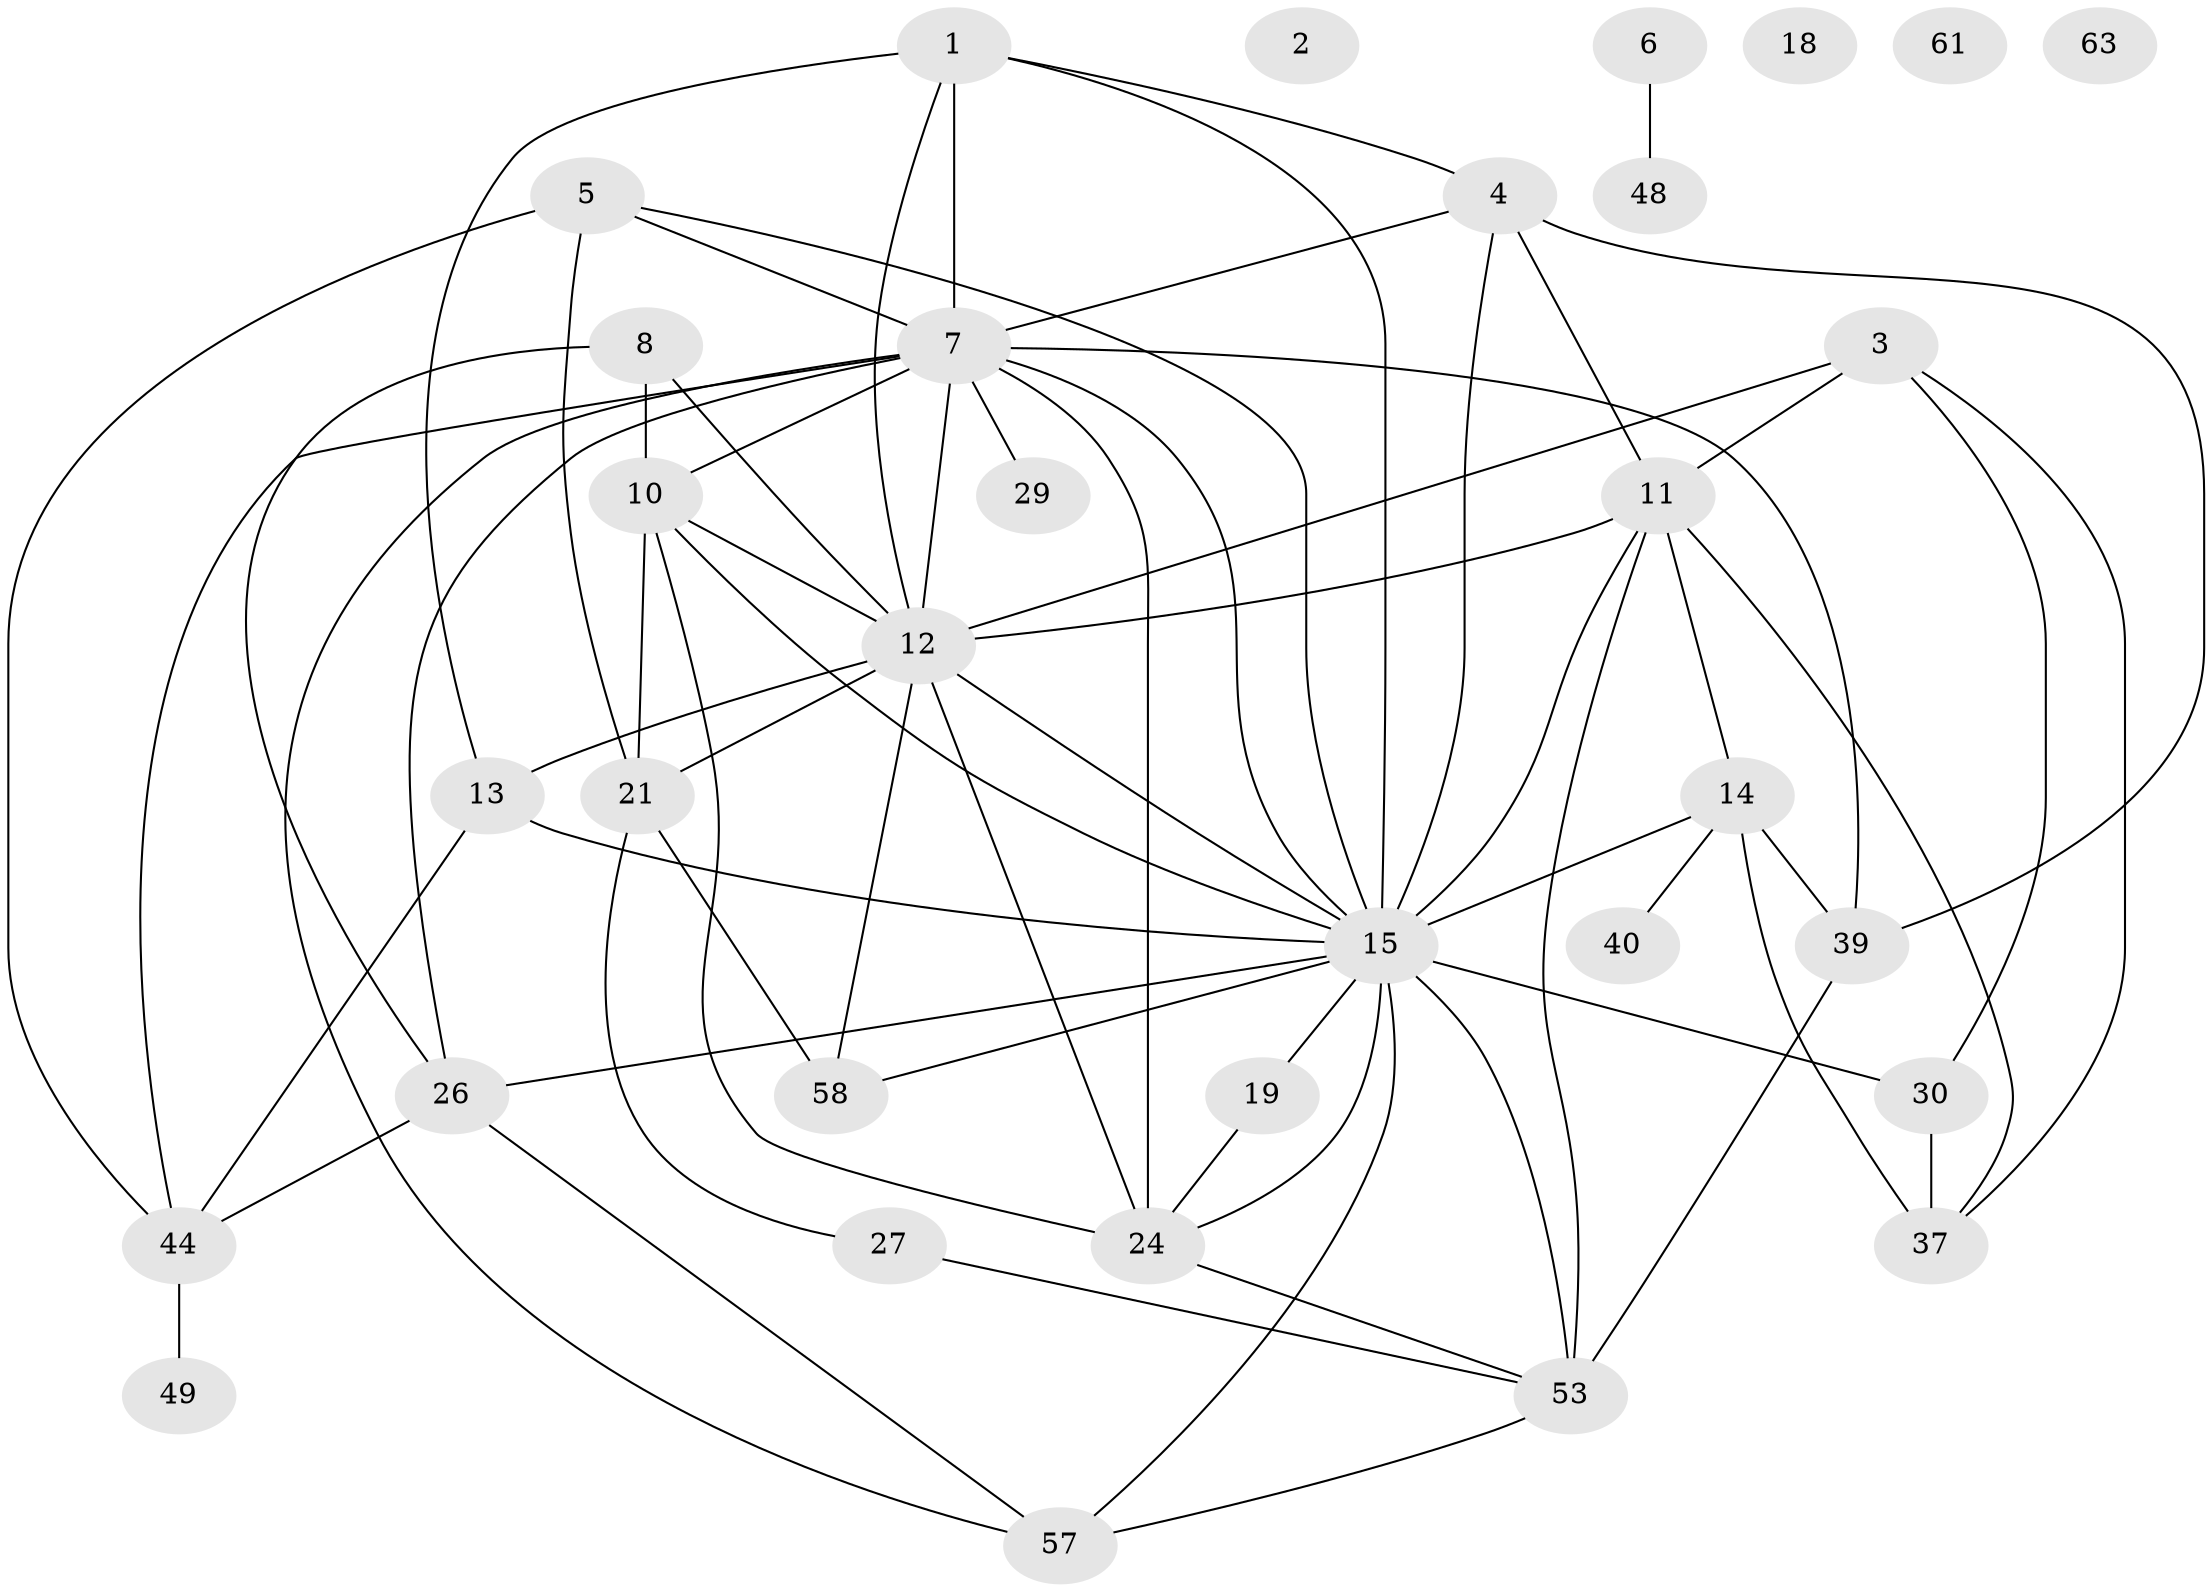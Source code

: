 // original degree distribution, {6: 0.06060606060606061, 0: 0.06060606060606061, 4: 0.24242424242424243, 2: 0.13636363636363635, 1: 0.10606060606060606, 5: 0.22727272727272727, 3: 0.13636363636363635, 7: 0.015151515151515152, 8: 0.015151515151515152}
// Generated by graph-tools (version 1.1) at 2025/13/03/09/25 04:13:06]
// undirected, 33 vertices, 68 edges
graph export_dot {
graph [start="1"]
  node [color=gray90,style=filled];
  1;
  2;
  3 [super="+9"];
  4 [super="+38"];
  5 [super="+17"];
  6;
  7 [super="+16+22+46"];
  8 [super="+36"];
  10 [super="+43+35"];
  11 [super="+52"];
  12 [super="+33+31+28"];
  13;
  14 [super="+42"];
  15 [super="+25+20"];
  18;
  19 [super="+32"];
  21 [super="+23"];
  24 [super="+62+60"];
  26;
  27;
  29 [super="+51"];
  30 [super="+41"];
  37;
  39 [super="+54"];
  40;
  44 [super="+55"];
  48;
  49;
  53;
  57;
  58;
  61;
  63;
  1 -- 13;
  1 -- 7 [weight=2];
  1 -- 12;
  1 -- 4;
  1 -- 15;
  3 -- 30;
  3 -- 11;
  3 -- 12;
  3 -- 37;
  4 -- 7;
  4 -- 39;
  4 -- 11;
  4 -- 15;
  5 -- 21;
  5 -- 44;
  5 -- 7;
  5 -- 15;
  6 -- 48;
  7 -- 10;
  7 -- 12 [weight=3];
  7 -- 24 [weight=2];
  7 -- 39;
  7 -- 57;
  7 -- 15;
  7 -- 26;
  7 -- 29;
  7 -- 44;
  8 -- 10;
  8 -- 12;
  8 -- 26;
  10 -- 21;
  10 -- 15;
  10 -- 12 [weight=2];
  10 -- 24;
  11 -- 14;
  11 -- 53;
  11 -- 37;
  11 -- 12;
  11 -- 15;
  12 -- 21;
  12 -- 58 [weight=2];
  12 -- 24;
  12 -- 13;
  12 -- 15;
  13 -- 44;
  13 -- 15;
  14 -- 15 [weight=3];
  14 -- 37 [weight=2];
  14 -- 39;
  14 -- 40;
  15 -- 58;
  15 -- 19 [weight=3];
  15 -- 24;
  15 -- 26;
  15 -- 30 [weight=3];
  15 -- 53;
  15 -- 57;
  19 -- 24;
  21 -- 58;
  21 -- 27;
  24 -- 53;
  26 -- 57;
  26 -- 44;
  27 -- 53;
  30 -- 37;
  39 -- 53;
  44 -- 49;
  53 -- 57;
}
